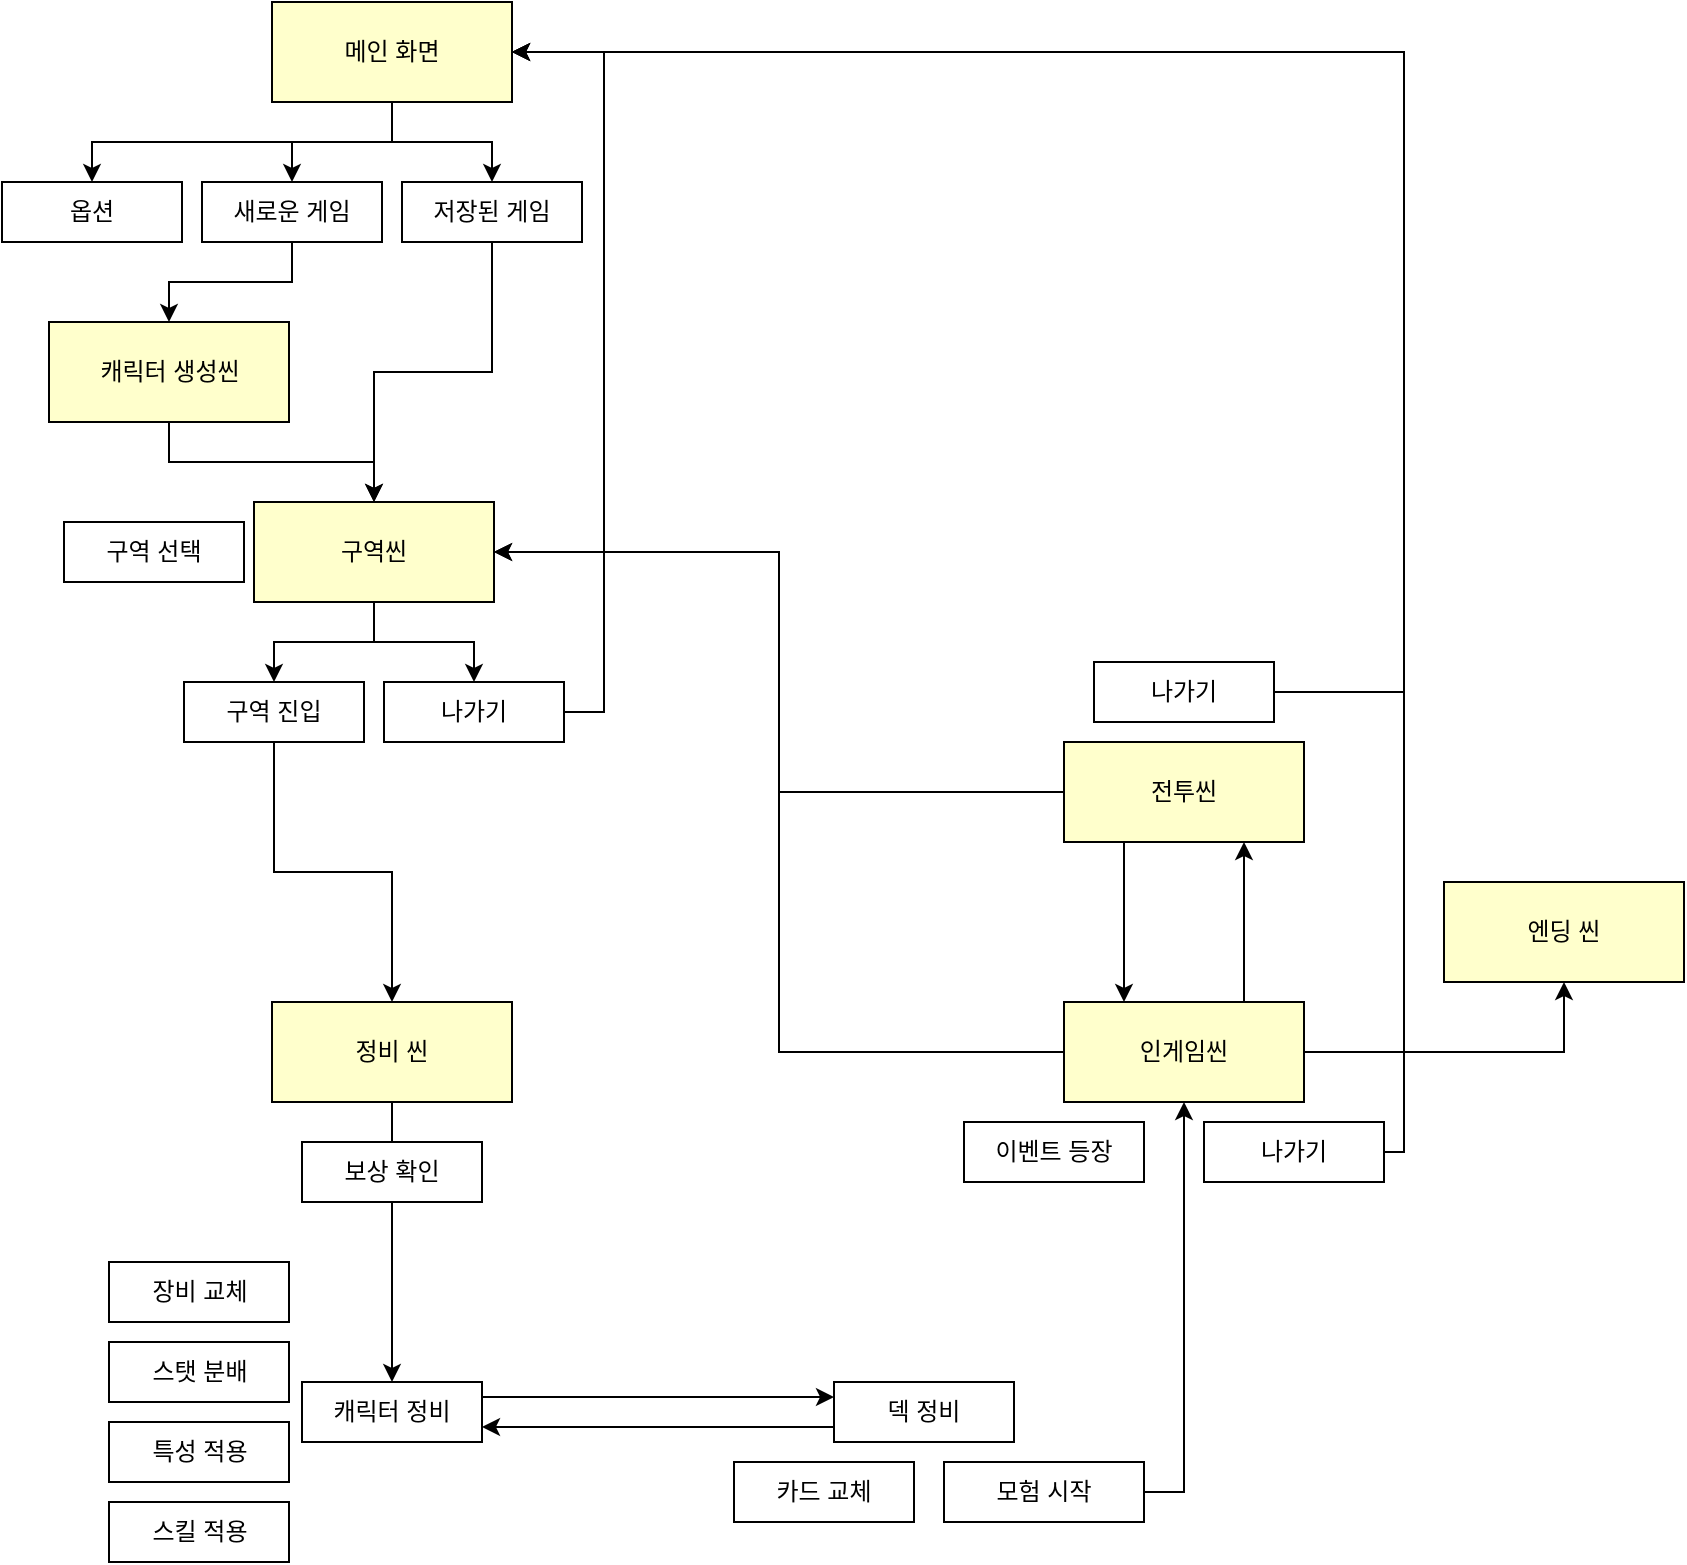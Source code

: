 <mxfile version="14.6.13" type="device"><diagram id="Av_CVQSiaXhoMsQztgof" name="Page-1"><mxGraphModel dx="1520" dy="922" grid="1" gridSize="10" guides="1" tooltips="1" connect="1" arrows="1" fold="1" page="1" pageScale="1" pageWidth="827" pageHeight="1169" math="0" shadow="0"><root><mxCell id="0"/><mxCell id="1" parent="0"/><mxCell id="67U4h067fMU7B21p5Ozw-6" style="edgeStyle=orthogonalEdgeStyle;rounded=0;orthogonalLoop=1;jettySize=auto;html=1;exitX=0.5;exitY=1;exitDx=0;exitDy=0;" parent="1" source="QbXg5CpkG4uvcfpA-dAZ-1" target="67U4h067fMU7B21p5Ozw-1" edge="1"><mxGeometry relative="1" as="geometry"/></mxCell><mxCell id="67U4h067fMU7B21p5Ozw-7" style="edgeStyle=orthogonalEdgeStyle;rounded=0;orthogonalLoop=1;jettySize=auto;html=1;exitX=0.5;exitY=1;exitDx=0;exitDy=0;" parent="1" source="QbXg5CpkG4uvcfpA-dAZ-1" target="67U4h067fMU7B21p5Ozw-2" edge="1"><mxGeometry relative="1" as="geometry"/></mxCell><mxCell id="67U4h067fMU7B21p5Ozw-8" style="edgeStyle=orthogonalEdgeStyle;rounded=0;orthogonalLoop=1;jettySize=auto;html=1;exitX=0.5;exitY=1;exitDx=0;exitDy=0;" parent="1" source="QbXg5CpkG4uvcfpA-dAZ-1" target="67U4h067fMU7B21p5Ozw-4" edge="1"><mxGeometry relative="1" as="geometry"/></mxCell><mxCell id="QbXg5CpkG4uvcfpA-dAZ-1" value="메인 화면" style="rounded=0;whiteSpace=wrap;html=1;fillColor=#FFFFCC;" parent="1" vertex="1"><mxGeometry x="424" y="50" width="120" height="50" as="geometry"/></mxCell><mxCell id="QbXg5CpkG4uvcfpA-dAZ-32" value="엔딩 씬" style="rounded=0;whiteSpace=wrap;html=1;fillColor=#FFFFCC;" parent="1" vertex="1"><mxGeometry x="1010" y="490" width="120" height="50" as="geometry"/></mxCell><mxCell id="xhRx1QwZaw0PiIYQHOw0-8" style="edgeStyle=orthogonalEdgeStyle;rounded=0;orthogonalLoop=1;jettySize=auto;html=1;exitX=0.5;exitY=1;exitDx=0;exitDy=0;entryX=0.5;entryY=0;entryDx=0;entryDy=0;" edge="1" parent="1" source="67U4h067fMU7B21p5Ozw-1" target="xhRx1QwZaw0PiIYQHOw0-7"><mxGeometry relative="1" as="geometry"/></mxCell><mxCell id="67U4h067fMU7B21p5Ozw-1" value="새로운 게임" style="rounded=0;whiteSpace=wrap;html=1;" parent="1" vertex="1"><mxGeometry x="389" y="140" width="90" height="30" as="geometry"/></mxCell><mxCell id="67U4h067fMU7B21p5Ozw-11" style="edgeStyle=orthogonalEdgeStyle;rounded=0;orthogonalLoop=1;jettySize=auto;html=1;exitX=0.5;exitY=1;exitDx=0;exitDy=0;" parent="1" source="67U4h067fMU7B21p5Ozw-2" target="67U4h067fMU7B21p5Ozw-9" edge="1"><mxGeometry relative="1" as="geometry"/></mxCell><mxCell id="67U4h067fMU7B21p5Ozw-2" value="저장된 게임" style="rounded=0;whiteSpace=wrap;html=1;" parent="1" vertex="1"><mxGeometry x="489" y="140" width="90" height="30" as="geometry"/></mxCell><mxCell id="67U4h067fMU7B21p5Ozw-4" value="옵션" style="rounded=0;whiteSpace=wrap;html=1;" parent="1" vertex="1"><mxGeometry x="289" y="140" width="90" height="30" as="geometry"/></mxCell><mxCell id="67U4h067fMU7B21p5Ozw-14" style="edgeStyle=orthogonalEdgeStyle;rounded=0;orthogonalLoop=1;jettySize=auto;html=1;exitX=0.5;exitY=1;exitDx=0;exitDy=0;" parent="1" source="67U4h067fMU7B21p5Ozw-9" target="67U4h067fMU7B21p5Ozw-12" edge="1"><mxGeometry relative="1" as="geometry"/></mxCell><mxCell id="67U4h067fMU7B21p5Ozw-16" style="edgeStyle=orthogonalEdgeStyle;rounded=0;orthogonalLoop=1;jettySize=auto;html=1;exitX=0.5;exitY=1;exitDx=0;exitDy=0;" parent="1" source="67U4h067fMU7B21p5Ozw-9" target="67U4h067fMU7B21p5Ozw-13" edge="1"><mxGeometry relative="1" as="geometry"/></mxCell><mxCell id="67U4h067fMU7B21p5Ozw-9" value="구역씬" style="rounded=0;whiteSpace=wrap;html=1;fillColor=#FFFFCC;" parent="1" vertex="1"><mxGeometry x="415" y="300" width="120" height="50" as="geometry"/></mxCell><mxCell id="67U4h067fMU7B21p5Ozw-18" style="edgeStyle=orthogonalEdgeStyle;rounded=0;orthogonalLoop=1;jettySize=auto;html=1;exitX=0.5;exitY=1;exitDx=0;exitDy=0;" parent="1" source="67U4h067fMU7B21p5Ozw-12" target="67U4h067fMU7B21p5Ozw-15" edge="1"><mxGeometry relative="1" as="geometry"/></mxCell><mxCell id="67U4h067fMU7B21p5Ozw-12" value="구역 진입" style="rounded=0;whiteSpace=wrap;html=1;" parent="1" vertex="1"><mxGeometry x="380" y="390" width="90" height="30" as="geometry"/></mxCell><mxCell id="67U4h067fMU7B21p5Ozw-17" style="edgeStyle=orthogonalEdgeStyle;rounded=0;orthogonalLoop=1;jettySize=auto;html=1;exitX=1;exitY=0.5;exitDx=0;exitDy=0;entryX=1;entryY=0.5;entryDx=0;entryDy=0;" parent="1" source="67U4h067fMU7B21p5Ozw-13" target="QbXg5CpkG4uvcfpA-dAZ-1" edge="1"><mxGeometry relative="1" as="geometry"/></mxCell><mxCell id="67U4h067fMU7B21p5Ozw-13" value="나가기" style="rounded=0;whiteSpace=wrap;html=1;" parent="1" vertex="1"><mxGeometry x="480" y="390" width="90" height="30" as="geometry"/></mxCell><mxCell id="67U4h067fMU7B21p5Ozw-26" style="edgeStyle=orthogonalEdgeStyle;rounded=0;orthogonalLoop=1;jettySize=auto;html=1;exitX=0.5;exitY=1;exitDx=0;exitDy=0;startArrow=none;" parent="1" source="67U4h067fMU7B21p5Ozw-36" target="67U4h067fMU7B21p5Ozw-21" edge="1"><mxGeometry relative="1" as="geometry"/></mxCell><mxCell id="67U4h067fMU7B21p5Ozw-15" value="정비 씬" style="rounded=0;whiteSpace=wrap;html=1;fillColor=#FFFFCC;" parent="1" vertex="1"><mxGeometry x="424" y="550" width="120" height="50" as="geometry"/></mxCell><mxCell id="67U4h067fMU7B21p5Ozw-20" value="구역 선택" style="rounded=0;whiteSpace=wrap;html=1;" parent="1" vertex="1"><mxGeometry x="320" y="310" width="90" height="30" as="geometry"/></mxCell><mxCell id="67U4h067fMU7B21p5Ozw-32" style="edgeStyle=orthogonalEdgeStyle;rounded=0;orthogonalLoop=1;jettySize=auto;html=1;exitX=1;exitY=0.25;exitDx=0;exitDy=0;entryX=0;entryY=0.25;entryDx=0;entryDy=0;" parent="1" source="67U4h067fMU7B21p5Ozw-21" target="67U4h067fMU7B21p5Ozw-22" edge="1"><mxGeometry relative="1" as="geometry"/></mxCell><mxCell id="67U4h067fMU7B21p5Ozw-21" value="캐릭터 정비" style="rounded=0;whiteSpace=wrap;html=1;" parent="1" vertex="1"><mxGeometry x="439" y="740" width="90" height="30" as="geometry"/></mxCell><mxCell id="67U4h067fMU7B21p5Ozw-33" style="edgeStyle=orthogonalEdgeStyle;rounded=0;orthogonalLoop=1;jettySize=auto;html=1;exitX=0;exitY=0.75;exitDx=0;exitDy=0;entryX=1;entryY=0.75;entryDx=0;entryDy=0;" parent="1" source="67U4h067fMU7B21p5Ozw-22" target="67U4h067fMU7B21p5Ozw-21" edge="1"><mxGeometry relative="1" as="geometry"/></mxCell><mxCell id="67U4h067fMU7B21p5Ozw-22" value="덱 정비" style="rounded=0;whiteSpace=wrap;html=1;" parent="1" vertex="1"><mxGeometry x="705" y="740" width="90" height="30" as="geometry"/></mxCell><mxCell id="67U4h067fMU7B21p5Ozw-23" value="스탯 분배" style="rounded=0;whiteSpace=wrap;html=1;" parent="1" vertex="1"><mxGeometry x="342.5" y="720" width="90" height="30" as="geometry"/></mxCell><mxCell id="67U4h067fMU7B21p5Ozw-24" value="스킬 적용" style="rounded=0;whiteSpace=wrap;html=1;" parent="1" vertex="1"><mxGeometry x="342.5" y="800" width="90" height="30" as="geometry"/></mxCell><mxCell id="67U4h067fMU7B21p5Ozw-25" value="특성 적용" style="rounded=0;whiteSpace=wrap;html=1;" parent="1" vertex="1"><mxGeometry x="342.5" y="760" width="90" height="30" as="geometry"/></mxCell><mxCell id="67U4h067fMU7B21p5Ozw-28" value="장비 교체" style="rounded=0;whiteSpace=wrap;html=1;" parent="1" vertex="1"><mxGeometry x="342.5" y="680" width="90" height="30" as="geometry"/></mxCell><mxCell id="67U4h067fMU7B21p5Ozw-34" value="카드 교체" style="rounded=0;whiteSpace=wrap;html=1;" parent="1" vertex="1"><mxGeometry x="655" y="780" width="90" height="30" as="geometry"/></mxCell><mxCell id="67U4h067fMU7B21p5Ozw-39" style="edgeStyle=orthogonalEdgeStyle;rounded=0;orthogonalLoop=1;jettySize=auto;html=1;exitX=1;exitY=0.5;exitDx=0;exitDy=0;" parent="1" source="67U4h067fMU7B21p5Ozw-35" target="67U4h067fMU7B21p5Ozw-38" edge="1"><mxGeometry relative="1" as="geometry"/></mxCell><mxCell id="67U4h067fMU7B21p5Ozw-35" value="모험 시작" style="rounded=0;whiteSpace=wrap;html=1;" parent="1" vertex="1"><mxGeometry x="760" y="780" width="100" height="30" as="geometry"/></mxCell><mxCell id="67U4h067fMU7B21p5Ozw-36" value="보상 확인" style="rounded=0;whiteSpace=wrap;html=1;" parent="1" vertex="1"><mxGeometry x="439" y="620" width="90" height="30" as="geometry"/></mxCell><mxCell id="67U4h067fMU7B21p5Ozw-37" value="" style="edgeStyle=orthogonalEdgeStyle;rounded=0;orthogonalLoop=1;jettySize=auto;html=1;exitX=0.5;exitY=1;exitDx=0;exitDy=0;endArrow=none;" parent="1" source="67U4h067fMU7B21p5Ozw-15" target="67U4h067fMU7B21p5Ozw-36" edge="1"><mxGeometry relative="1" as="geometry"><mxPoint x="484" y="600" as="sourcePoint"/><mxPoint x="315" y="730" as="targetPoint"/></mxGeometry></mxCell><mxCell id="67U4h067fMU7B21p5Ozw-44" style="edgeStyle=orthogonalEdgeStyle;rounded=0;orthogonalLoop=1;jettySize=auto;html=1;exitX=0.75;exitY=0;exitDx=0;exitDy=0;entryX=0.75;entryY=1;entryDx=0;entryDy=0;" parent="1" source="67U4h067fMU7B21p5Ozw-38" target="67U4h067fMU7B21p5Ozw-42" edge="1"><mxGeometry relative="1" as="geometry"/></mxCell><mxCell id="67U4h067fMU7B21p5Ozw-46" style="edgeStyle=orthogonalEdgeStyle;rounded=0;orthogonalLoop=1;jettySize=auto;html=1;exitX=0;exitY=0.5;exitDx=0;exitDy=0;entryX=1;entryY=0.5;entryDx=0;entryDy=0;" parent="1" source="67U4h067fMU7B21p5Ozw-38" target="67U4h067fMU7B21p5Ozw-9" edge="1"><mxGeometry relative="1" as="geometry"/></mxCell><mxCell id="xhRx1QwZaw0PiIYQHOw0-3" style="edgeStyle=orthogonalEdgeStyle;rounded=0;orthogonalLoop=1;jettySize=auto;html=1;exitX=1;exitY=0.5;exitDx=0;exitDy=0;entryX=0.5;entryY=1;entryDx=0;entryDy=0;" edge="1" parent="1" source="67U4h067fMU7B21p5Ozw-38" target="QbXg5CpkG4uvcfpA-dAZ-32"><mxGeometry relative="1" as="geometry"/></mxCell><mxCell id="67U4h067fMU7B21p5Ozw-38" value="인게임씬" style="rounded=0;whiteSpace=wrap;html=1;fillColor=#FFFFCC;" parent="1" vertex="1"><mxGeometry x="820" y="550" width="120" height="50" as="geometry"/></mxCell><mxCell id="67U4h067fMU7B21p5Ozw-40" value="이벤트 등장" style="rounded=0;whiteSpace=wrap;html=1;" parent="1" vertex="1"><mxGeometry x="770" y="610" width="90" height="30" as="geometry"/></mxCell><mxCell id="67U4h067fMU7B21p5Ozw-45" style="edgeStyle=orthogonalEdgeStyle;rounded=0;orthogonalLoop=1;jettySize=auto;html=1;exitX=0.25;exitY=1;exitDx=0;exitDy=0;entryX=0.25;entryY=0;entryDx=0;entryDy=0;" parent="1" source="67U4h067fMU7B21p5Ozw-42" target="67U4h067fMU7B21p5Ozw-38" edge="1"><mxGeometry relative="1" as="geometry"/></mxCell><mxCell id="67U4h067fMU7B21p5Ozw-47" style="edgeStyle=orthogonalEdgeStyle;rounded=0;orthogonalLoop=1;jettySize=auto;html=1;exitX=0;exitY=0.5;exitDx=0;exitDy=0;entryX=1;entryY=0.5;entryDx=0;entryDy=0;" parent="1" source="67U4h067fMU7B21p5Ozw-42" target="67U4h067fMU7B21p5Ozw-9" edge="1"><mxGeometry relative="1" as="geometry"/></mxCell><mxCell id="67U4h067fMU7B21p5Ozw-42" value="전투씬" style="rounded=0;whiteSpace=wrap;html=1;fillColor=#FFFFCC;" parent="1" vertex="1"><mxGeometry x="820" y="420" width="120" height="50" as="geometry"/></mxCell><mxCell id="xhRx1QwZaw0PiIYQHOw0-5" style="edgeStyle=orthogonalEdgeStyle;rounded=0;orthogonalLoop=1;jettySize=auto;html=1;exitX=1;exitY=0.5;exitDx=0;exitDy=0;entryX=1;entryY=0.5;entryDx=0;entryDy=0;" edge="1" parent="1" source="xhRx1QwZaw0PiIYQHOw0-1" target="QbXg5CpkG4uvcfpA-dAZ-1"><mxGeometry relative="1" as="geometry"><Array as="points"><mxPoint x="990" y="395"/><mxPoint x="990" y="75"/></Array></mxGeometry></mxCell><mxCell id="xhRx1QwZaw0PiIYQHOw0-1" value="나가기" style="rounded=0;whiteSpace=wrap;html=1;" vertex="1" parent="1"><mxGeometry x="835" y="380" width="90" height="30" as="geometry"/></mxCell><mxCell id="xhRx1QwZaw0PiIYQHOw0-4" style="edgeStyle=orthogonalEdgeStyle;rounded=0;orthogonalLoop=1;jettySize=auto;html=1;exitX=1;exitY=0.5;exitDx=0;exitDy=0;entryX=1;entryY=0.5;entryDx=0;entryDy=0;" edge="1" parent="1" source="xhRx1QwZaw0PiIYQHOw0-2" target="QbXg5CpkG4uvcfpA-dAZ-1"><mxGeometry relative="1" as="geometry"><Array as="points"><mxPoint x="990" y="625"/><mxPoint x="990" y="75"/></Array></mxGeometry></mxCell><mxCell id="xhRx1QwZaw0PiIYQHOw0-2" value="나가기" style="rounded=0;whiteSpace=wrap;html=1;" vertex="1" parent="1"><mxGeometry x="890" y="610" width="90" height="30" as="geometry"/></mxCell><mxCell id="xhRx1QwZaw0PiIYQHOw0-9" style="edgeStyle=orthogonalEdgeStyle;rounded=0;orthogonalLoop=1;jettySize=auto;html=1;exitX=0.5;exitY=1;exitDx=0;exitDy=0;entryX=0.5;entryY=0;entryDx=0;entryDy=0;" edge="1" parent="1" source="xhRx1QwZaw0PiIYQHOw0-7" target="67U4h067fMU7B21p5Ozw-9"><mxGeometry relative="1" as="geometry"/></mxCell><mxCell id="xhRx1QwZaw0PiIYQHOw0-7" value="캐릭터 생성씬" style="rounded=0;whiteSpace=wrap;html=1;fillColor=#FFFFCC;" vertex="1" parent="1"><mxGeometry x="312.5" y="210" width="120" height="50" as="geometry"/></mxCell></root></mxGraphModel></diagram></mxfile>